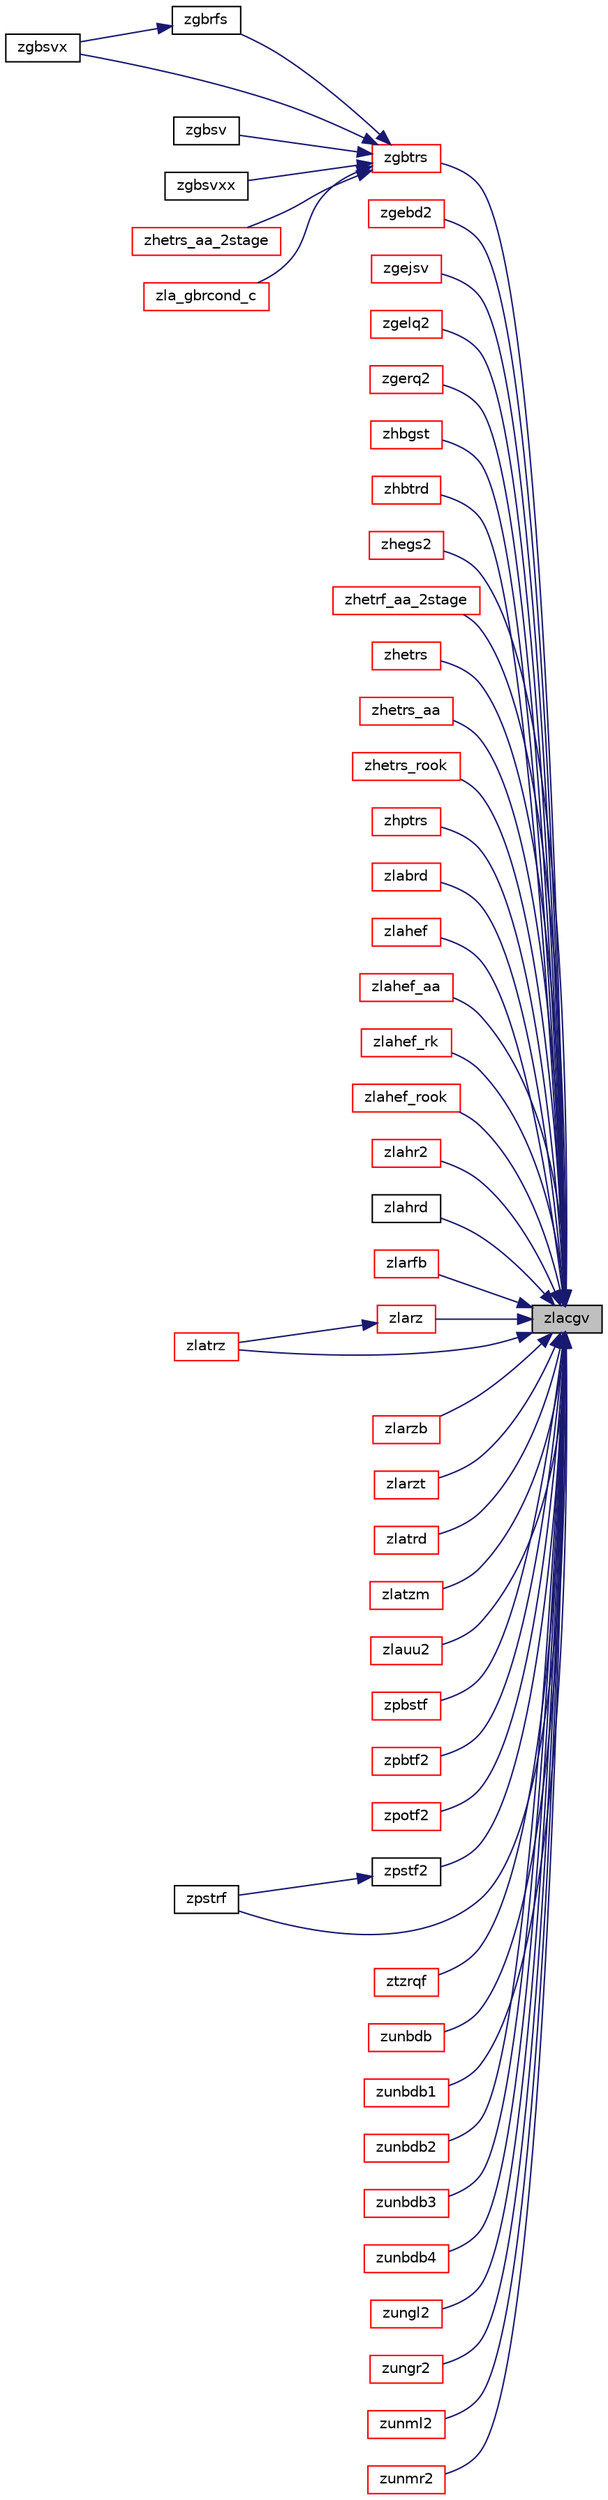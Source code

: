 digraph "zlacgv"
{
 // LATEX_PDF_SIZE
  edge [fontname="Helvetica",fontsize="10",labelfontname="Helvetica",labelfontsize="10"];
  node [fontname="Helvetica",fontsize="10",shape=record];
  rankdir="RL";
  Node1 [label="zlacgv",height=0.2,width=0.4,color="black", fillcolor="grey75", style="filled", fontcolor="black",tooltip="ZLACGV conjugates a complex vector."];
  Node1 -> Node2 [dir="back",color="midnightblue",fontsize="10",style="solid",fontname="Helvetica"];
  Node2 [label="zgbtrs",height=0.2,width=0.4,color="red", fillcolor="white", style="filled",URL="$zgbtrs_8f.html#af3a96e7f621f139aa2750ae380e83700",tooltip="ZGBTRS"];
  Node2 -> Node3 [dir="back",color="midnightblue",fontsize="10",style="solid",fontname="Helvetica"];
  Node3 [label="zgbrfs",height=0.2,width=0.4,color="black", fillcolor="white", style="filled",URL="$zgbrfs_8f.html#a5451de5ad5b709619fd4f45f3d7c425b",tooltip="ZGBRFS"];
  Node3 -> Node4 [dir="back",color="midnightblue",fontsize="10",style="solid",fontname="Helvetica"];
  Node4 [label="zgbsvx",height=0.2,width=0.4,color="black", fillcolor="white", style="filled",URL="$zgbsvx_8f.html#a64dec51ad6dacf882bf2d335ca583aa0",tooltip="ZGBSVX computes the solution to system of linear equations A * X = B for GB matrices"];
  Node2 -> Node5 [dir="back",color="midnightblue",fontsize="10",style="solid",fontname="Helvetica"];
  Node5 [label="zgbsv",height=0.2,width=0.4,color="black", fillcolor="white", style="filled",URL="$zgbsv_8f.html#a908abc0aad64131b9a32edb08510eb00",tooltip="ZGBSV computes the solution to system of linear equations A * X = B for GB matrices (simple driver)"];
  Node2 -> Node4 [dir="back",color="midnightblue",fontsize="10",style="solid",fontname="Helvetica"];
  Node2 -> Node6 [dir="back",color="midnightblue",fontsize="10",style="solid",fontname="Helvetica"];
  Node6 [label="zgbsvxx",height=0.2,width=0.4,color="black", fillcolor="white", style="filled",URL="$zgbsvxx_8f.html#ad0be5b79eba27d25c57e5a605bf4d730",tooltip="ZGBSVXX computes the solution to system of linear equations A * X = B for GB matrices"];
  Node2 -> Node7 [dir="back",color="midnightblue",fontsize="10",style="solid",fontname="Helvetica"];
  Node7 [label="zhetrs_aa_2stage",height=0.2,width=0.4,color="red", fillcolor="white", style="filled",URL="$zhetrs__aa__2stage_8f.html#a1b734dc9ef63aa6805fa4d51ede7917d",tooltip="ZHETRS_AA_2STAGE"];
  Node2 -> Node9 [dir="back",color="midnightblue",fontsize="10",style="solid",fontname="Helvetica"];
  Node9 [label="zla_gbrcond_c",height=0.2,width=0.4,color="red", fillcolor="white", style="filled",URL="$zla__gbrcond__c_8f.html#a70ef3ec53bb3d6704ccf2f9d0add0eda",tooltip="ZLA_GBRCOND_C computes the infinity norm condition number of op(A)*inv(diag(c)) for general banded ma..."];
  Node1 -> Node15 [dir="back",color="midnightblue",fontsize="10",style="solid",fontname="Helvetica"];
  Node15 [label="zgebd2",height=0.2,width=0.4,color="red", fillcolor="white", style="filled",URL="$zgebd2_8f.html#ad5a784fc93cbf57b6b8ff3f0ff229cbe",tooltip="ZGEBD2 reduces a general matrix to bidiagonal form using an unblocked algorithm."];
  Node1 -> Node25 [dir="back",color="midnightblue",fontsize="10",style="solid",fontname="Helvetica"];
  Node25 [label="zgejsv",height=0.2,width=0.4,color="red", fillcolor="white", style="filled",URL="$zgejsv_8f.html#a3f8a01747e82e013b3057d4c6c9bbbd4",tooltip="ZGEJSV"];
  Node1 -> Node26 [dir="back",color="midnightblue",fontsize="10",style="solid",fontname="Helvetica"];
  Node26 [label="zgelq2",height=0.2,width=0.4,color="red", fillcolor="white", style="filled",URL="$zgelq2_8f.html#a3ef30af067557006a607c01cc2310955",tooltip="ZGELQ2 computes the LQ factorization of a general rectangular matrix using an unblocked algorithm."];
  Node1 -> Node37 [dir="back",color="midnightblue",fontsize="10",style="solid",fontname="Helvetica"];
  Node37 [label="zgerq2",height=0.2,width=0.4,color="red", fillcolor="white", style="filled",URL="$zgerq2_8f.html#a858d2144c2b5c76ed8a5340fcf793a83",tooltip="ZGERQ2 computes the RQ factorization of a general rectangular matrix using an unblocked algorithm."];
  Node1 -> Node47 [dir="back",color="midnightblue",fontsize="10",style="solid",fontname="Helvetica"];
  Node47 [label="zhbgst",height=0.2,width=0.4,color="red", fillcolor="white", style="filled",URL="$zhbgst_8f.html#a4c139408320128b94a42695614ae2646",tooltip="ZHBGST"];
  Node1 -> Node51 [dir="back",color="midnightblue",fontsize="10",style="solid",fontname="Helvetica"];
  Node51 [label="zhbtrd",height=0.2,width=0.4,color="red", fillcolor="white", style="filled",URL="$zhbtrd_8f.html#ae10651c17f5235233e41c53bfc4f9f93",tooltip="ZHBTRD"];
  Node1 -> Node55 [dir="back",color="midnightblue",fontsize="10",style="solid",fontname="Helvetica"];
  Node55 [label="zhegs2",height=0.2,width=0.4,color="red", fillcolor="white", style="filled",URL="$zhegs2_8f.html#a61ea380a543b4d76de88729a0ad42e60",tooltip="ZHEGS2 reduces a Hermitian definite generalized eigenproblem to standard form, using the factorizatio..."];
  Node1 -> Node60 [dir="back",color="midnightblue",fontsize="10",style="solid",fontname="Helvetica"];
  Node60 [label="zhetrf_aa_2stage",height=0.2,width=0.4,color="red", fillcolor="white", style="filled",URL="$zhetrf__aa__2stage_8f.html#ab944ec2289b9bf1bc48145f4d74d400b",tooltip="ZHETRF_AA_2STAGE"];
  Node1 -> Node61 [dir="back",color="midnightblue",fontsize="10",style="solid",fontname="Helvetica"];
  Node61 [label="zhetrs",height=0.2,width=0.4,color="red", fillcolor="white", style="filled",URL="$zhetrs_8f.html#acf697e3bb72c5fd88cd90972999401dd",tooltip="ZHETRS"];
  Node1 -> Node71 [dir="back",color="midnightblue",fontsize="10",style="solid",fontname="Helvetica"];
  Node71 [label="zhetrs_aa",height=0.2,width=0.4,color="red", fillcolor="white", style="filled",URL="$zhetrs__aa_8f.html#a8f43b5a78f0c0cf4b414f827ab74d372",tooltip="ZHETRS_AA"];
  Node1 -> Node73 [dir="back",color="midnightblue",fontsize="10",style="solid",fontname="Helvetica"];
  Node73 [label="zhetrs_rook",height=0.2,width=0.4,color="red", fillcolor="white", style="filled",URL="$zhetrs__rook_8f.html#aac9a6c6f7cb784480b99c81028c9130d",tooltip="ZHETRS_ROOK computes the solution to a system of linear equations A * X = B for HE matrices using fac..."];
  Node1 -> Node76 [dir="back",color="midnightblue",fontsize="10",style="solid",fontname="Helvetica"];
  Node76 [label="zhptrs",height=0.2,width=0.4,color="red", fillcolor="white", style="filled",URL="$zhptrs_8f.html#afb2ae652c13fc01dfb136a8c94b90d7f",tooltip="ZHPTRS"];
  Node1 -> Node81 [dir="back",color="midnightblue",fontsize="10",style="solid",fontname="Helvetica"];
  Node81 [label="zlabrd",height=0.2,width=0.4,color="red", fillcolor="white", style="filled",URL="$zlabrd_8f.html#ad9d6b49675aa8ed286acf44bc2dea8cc",tooltip="ZLABRD reduces the first nb rows and columns of a general matrix to a bidiagonal form."];
  Node1 -> Node82 [dir="back",color="midnightblue",fontsize="10",style="solid",fontname="Helvetica"];
  Node82 [label="zlahef",height=0.2,width=0.4,color="red", fillcolor="white", style="filled",URL="$zlahef_8f.html#ad3e70471109e6811c241e34dc5a5a059",tooltip="ZLAHEF computes a partial factorization of a complex Hermitian indefinite matrix using the Bunch-Kauf..."];
  Node1 -> Node84 [dir="back",color="midnightblue",fontsize="10",style="solid",fontname="Helvetica"];
  Node84 [label="zlahef_aa",height=0.2,width=0.4,color="red", fillcolor="white", style="filled",URL="$zlahef__aa_8f.html#ad432e33a1ea37b4b204e54314db4eb34",tooltip="ZLAHEF_AA"];
  Node1 -> Node86 [dir="back",color="midnightblue",fontsize="10",style="solid",fontname="Helvetica"];
  Node86 [label="zlahef_rk",height=0.2,width=0.4,color="red", fillcolor="white", style="filled",URL="$zlahef__rk_8f.html#a1599661d0b5408c2f53a0ecc59078c2e",tooltip="ZLAHEF_RK computes a partial factorization of a complex Hermitian indefinite matrix using bounded Bun..."];
  Node1 -> Node89 [dir="back",color="midnightblue",fontsize="10",style="solid",fontname="Helvetica"];
  Node89 [label="zlahef_rook",height=0.2,width=0.4,color="red", fillcolor="white", style="filled",URL="$zlahef__rook_8f.html#afe4323b25980680c9e597a8b9b1add18",tooltip="Download ZLAHEF_ROOK + dependencies  <a href=\"http://www.netlib.org/cgi-bin/netlibfiles...."];
  Node1 -> Node91 [dir="back",color="midnightblue",fontsize="10",style="solid",fontname="Helvetica"];
  Node91 [label="zlahr2",height=0.2,width=0.4,color="red", fillcolor="white", style="filled",URL="$zlahr2_8f.html#a4ce0b79ed0e1f4fff96e7fdc7ee78ef1",tooltip="ZLAHR2 reduces the specified number of first columns of a general rectangular matrix A so that elemen..."];
  Node1 -> Node102 [dir="back",color="midnightblue",fontsize="10",style="solid",fontname="Helvetica"];
  Node102 [label="zlahrd",height=0.2,width=0.4,color="black", fillcolor="white", style="filled",URL="$zlahrd_8f.html#ac02e898b96584c2453f8b0f698259ff6",tooltip="ZLAHRD reduces the first nb columns of a general rectangular matrix A so that elements below the k-th..."];
  Node1 -> Node103 [dir="back",color="midnightblue",fontsize="10",style="solid",fontname="Helvetica"];
  Node103 [label="zlarfb",height=0.2,width=0.4,color="red", fillcolor="white", style="filled",URL="$zlarfb_8f.html#a250a7932f64a90dd1dcb20ab9957ad37",tooltip="ZLARFB applies a block reflector or its conjugate-transpose to a general rectangular matrix."];
  Node1 -> Node155 [dir="back",color="midnightblue",fontsize="10",style="solid",fontname="Helvetica"];
  Node155 [label="zlarz",height=0.2,width=0.4,color="red", fillcolor="white", style="filled",URL="$zlarz_8f.html#ae9f9e33aae12b0322d2547a017c02276",tooltip="ZLARZ applies an elementary reflector (as returned by stzrzf) to a general matrix."];
  Node155 -> Node156 [dir="back",color="midnightblue",fontsize="10",style="solid",fontname="Helvetica"];
  Node156 [label="zlatrz",height=0.2,width=0.4,color="red", fillcolor="white", style="filled",URL="$zlatrz_8f.html#acfb5400ceed8283ceea69631fec95e6b",tooltip="ZLATRZ factors an upper trapezoidal matrix by means of unitary transformations."];
  Node1 -> Node160 [dir="back",color="midnightblue",fontsize="10",style="solid",fontname="Helvetica"];
  Node160 [label="zlarzb",height=0.2,width=0.4,color="red", fillcolor="white", style="filled",URL="$zlarzb_8f.html#a0eaf97ddc4b598206ea7d0297d3360f3",tooltip="ZLARZB applies a block reflector or its conjugate-transpose to a general matrix."];
  Node1 -> Node161 [dir="back",color="midnightblue",fontsize="10",style="solid",fontname="Helvetica"];
  Node161 [label="zlarzt",height=0.2,width=0.4,color="red", fillcolor="white", style="filled",URL="$zlarzt_8f.html#a1ac47419220403e705b6040108cd2605",tooltip="ZLARZT forms the triangular factor T of a block reflector H = I - vtvH."];
  Node1 -> Node162 [dir="back",color="midnightblue",fontsize="10",style="solid",fontname="Helvetica"];
  Node162 [label="zlatrd",height=0.2,width=0.4,color="red", fillcolor="white", style="filled",URL="$zlatrd_8f.html#a0151b04ce6a4b74531574a9aa893a6d4",tooltip="ZLATRD reduces the first nb rows and columns of a symmetric/Hermitian matrix A to real tridiagonal fo..."];
  Node1 -> Node156 [dir="back",color="midnightblue",fontsize="10",style="solid",fontname="Helvetica"];
  Node1 -> Node164 [dir="back",color="midnightblue",fontsize="10",style="solid",fontname="Helvetica"];
  Node164 [label="zlatzm",height=0.2,width=0.4,color="red", fillcolor="white", style="filled",URL="$zlatzm_8f.html#ab33283d6a72b4c709274f227d8531a4b",tooltip="ZLATZM"];
  Node1 -> Node166 [dir="back",color="midnightblue",fontsize="10",style="solid",fontname="Helvetica"];
  Node166 [label="zlauu2",height=0.2,width=0.4,color="red", fillcolor="white", style="filled",URL="$zlauu2_8f.html#acada96de4fdf130014b1d402bb99cb7b",tooltip="ZLAUU2 computes the product UUH or LHL, where U and L are upper or lower triangular matrices (unblock..."];
  Node1 -> Node170 [dir="back",color="midnightblue",fontsize="10",style="solid",fontname="Helvetica"];
  Node170 [label="zpbstf",height=0.2,width=0.4,color="red", fillcolor="white", style="filled",URL="$zpbstf_8f.html#aac74ead54babae6431d689354d086e8b",tooltip="ZPBSTF"];
  Node1 -> Node171 [dir="back",color="midnightblue",fontsize="10",style="solid",fontname="Helvetica"];
  Node171 [label="zpbtf2",height=0.2,width=0.4,color="red", fillcolor="white", style="filled",URL="$zpbtf2_8f.html#a25bc41776aa8fe1bd53dcc697fc3c6b9",tooltip="ZPBTF2 computes the Cholesky factorization of a symmetric/Hermitian positive definite band matrix (un..."];
  Node1 -> Node175 [dir="back",color="midnightblue",fontsize="10",style="solid",fontname="Helvetica"];
  Node175 [label="zpotf2",height=0.2,width=0.4,color="red", fillcolor="white", style="filled",URL="$zpotf2_8f.html#a27ae2a5d8051eeba55cdbf16a6fffd4c",tooltip="ZPOTF2 computes the Cholesky factorization of a symmetric/Hermitian positive definite matrix (unblock..."];
  Node1 -> Node176 [dir="back",color="midnightblue",fontsize="10",style="solid",fontname="Helvetica"];
  Node176 [label="zpstf2",height=0.2,width=0.4,color="black", fillcolor="white", style="filled",URL="$zpstf2_8f.html#a0561cb42dfe8c5f8ee982625dd0ae287",tooltip="ZPSTF2 computes the Cholesky factorization with complete pivoting of a complex Hermitian positive sem..."];
  Node176 -> Node177 [dir="back",color="midnightblue",fontsize="10",style="solid",fontname="Helvetica"];
  Node177 [label="zpstrf",height=0.2,width=0.4,color="black", fillcolor="white", style="filled",URL="$zpstrf_8f.html#a47fcb0ee419d0cbb19c9d7a7fd331262",tooltip="ZPSTRF computes the Cholesky factorization with complete pivoting of a complex Hermitian positive sem..."];
  Node1 -> Node177 [dir="back",color="midnightblue",fontsize="10",style="solid",fontname="Helvetica"];
  Node1 -> Node178 [dir="back",color="midnightblue",fontsize="10",style="solid",fontname="Helvetica"];
  Node178 [label="ztzrqf",height=0.2,width=0.4,color="red", fillcolor="white", style="filled",URL="$ztzrqf_8f.html#a9a0c128e44bc2eec759b3ea31dbb4b9d",tooltip="ZTZRQF"];
  Node1 -> Node179 [dir="back",color="midnightblue",fontsize="10",style="solid",fontname="Helvetica"];
  Node179 [label="zunbdb",height=0.2,width=0.4,color="red", fillcolor="white", style="filled",URL="$zunbdb_8f.html#a1ee855ab46a6c5eb712e7bab683c0f77",tooltip="ZUNBDB"];
  Node1 -> Node180 [dir="back",color="midnightblue",fontsize="10",style="solid",fontname="Helvetica"];
  Node180 [label="zunbdb1",height=0.2,width=0.4,color="red", fillcolor="white", style="filled",URL="$zunbdb1_8f.html#ac732697bd7436fbc59def910e110d239",tooltip="ZUNBDB1"];
  Node1 -> Node181 [dir="back",color="midnightblue",fontsize="10",style="solid",fontname="Helvetica"];
  Node181 [label="zunbdb2",height=0.2,width=0.4,color="red", fillcolor="white", style="filled",URL="$zunbdb2_8f.html#acec89d08329c9caca9fdf54a7e37db8e",tooltip="ZUNBDB2"];
  Node1 -> Node182 [dir="back",color="midnightblue",fontsize="10",style="solid",fontname="Helvetica"];
  Node182 [label="zunbdb3",height=0.2,width=0.4,color="red", fillcolor="white", style="filled",URL="$zunbdb3_8f.html#a4e4d4fec38228de6ac11cbb7b3275ea4",tooltip="ZUNBDB3"];
  Node1 -> Node183 [dir="back",color="midnightblue",fontsize="10",style="solid",fontname="Helvetica"];
  Node183 [label="zunbdb4",height=0.2,width=0.4,color="red", fillcolor="white", style="filled",URL="$zunbdb4_8f.html#a166f8a34f2daaf6a11db38a2a253186d",tooltip="ZUNBDB4"];
  Node1 -> Node184 [dir="back",color="midnightblue",fontsize="10",style="solid",fontname="Helvetica"];
  Node184 [label="zungl2",height=0.2,width=0.4,color="red", fillcolor="white", style="filled",URL="$zungl2_8f.html#a3443a424bcf118fc74c25318162aed9a",tooltip="ZUNGL2 generates all or part of the unitary matrix Q from an LQ factorization determined by cgelqf (u..."];
  Node1 -> Node185 [dir="back",color="midnightblue",fontsize="10",style="solid",fontname="Helvetica"];
  Node185 [label="zungr2",height=0.2,width=0.4,color="red", fillcolor="white", style="filled",URL="$zungr2_8f.html#a84cb6da0742aa3202e51347919e6a24a",tooltip="ZUNGR2 generates all or part of the unitary matrix Q from an RQ factorization determined by cgerqf (u..."];
  Node1 -> Node186 [dir="back",color="midnightblue",fontsize="10",style="solid",fontname="Helvetica"];
  Node186 [label="zunml2",height=0.2,width=0.4,color="red", fillcolor="white", style="filled",URL="$zunml2_8f.html#aa43f044244f316d9167ee330a3e4678c",tooltip="ZUNML2 multiplies a general matrix by the unitary matrix from a LQ factorization determined by cgelqf..."];
  Node1 -> Node187 [dir="back",color="midnightblue",fontsize="10",style="solid",fontname="Helvetica"];
  Node187 [label="zunmr2",height=0.2,width=0.4,color="red", fillcolor="white", style="filled",URL="$zunmr2_8f.html#a437b16aa7387485ff564421b0ef06b91",tooltip="ZUNMR2 multiplies a general matrix by the unitary matrix from a RQ factorization determined by cgerqf..."];
}
